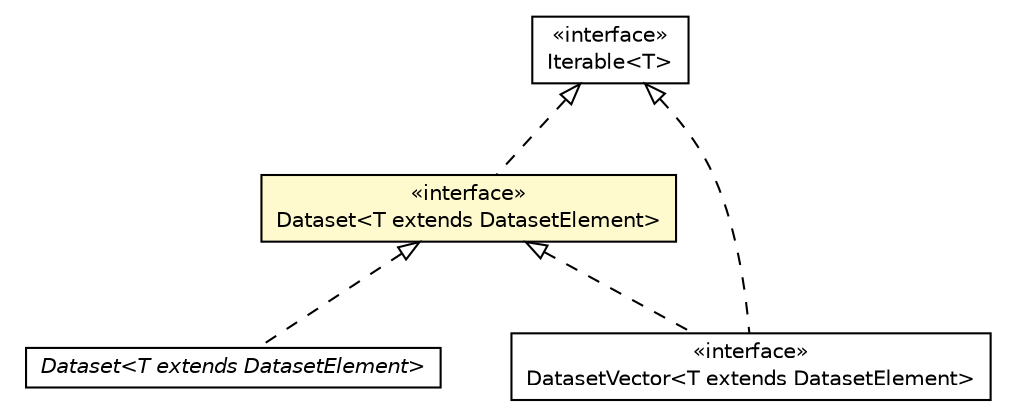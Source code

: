 #!/usr/local/bin/dot
#
# Class diagram 
# Generated by UMLGraph version 5.2 (http://www.umlgraph.org/)
#

digraph G {
	edge [fontname="Helvetica",fontsize=10,labelfontname="Helvetica",labelfontsize=10];
	node [fontname="Helvetica",fontsize=10,shape=plaintext];
	nodesep=0.25;
	ranksep=0.5;
	// it.unica.foresee.datasets.Dataset<T extends it.unica.foresee.datasets.interfaces.DatasetElement>
	c1707 [label=<<table title="it.unica.foresee.datasets.Dataset" border="0" cellborder="1" cellspacing="0" cellpadding="2" port="p" href="../Dataset.html">
		<tr><td><table border="0" cellspacing="0" cellpadding="1">
<tr><td align="center" balign="center"><font face="Helvetica-Oblique"> Dataset&lt;T extends DatasetElement&gt; </font></td></tr>
		</table></td></tr>
		</table>>, fontname="Helvetica", fontcolor="black", fontsize=10.0];
	// it.unica.foresee.datasets.interfaces.Dataset<T extends it.unica.foresee.datasets.interfaces.DatasetElement>
	c1716 [label=<<table title="it.unica.foresee.datasets.interfaces.Dataset" border="0" cellborder="1" cellspacing="0" cellpadding="2" port="p" bgcolor="lemonChiffon" href="./Dataset.html">
		<tr><td><table border="0" cellspacing="0" cellpadding="1">
<tr><td align="center" balign="center"> &#171;interface&#187; </td></tr>
<tr><td align="center" balign="center"> Dataset&lt;T extends DatasetElement&gt; </td></tr>
		</table></td></tr>
		</table>>, fontname="Helvetica", fontcolor="black", fontsize=10.0];
	// it.unica.foresee.datasets.interfaces.DatasetVector<T extends it.unica.foresee.datasets.interfaces.DatasetElement>
	c1717 [label=<<table title="it.unica.foresee.datasets.interfaces.DatasetVector" border="0" cellborder="1" cellspacing="0" cellpadding="2" port="p" href="./DatasetVector.html">
		<tr><td><table border="0" cellspacing="0" cellpadding="1">
<tr><td align="center" balign="center"> &#171;interface&#187; </td></tr>
<tr><td align="center" balign="center"> DatasetVector&lt;T extends DatasetElement&gt; </td></tr>
		</table></td></tr>
		</table>>, fontname="Helvetica", fontcolor="black", fontsize=10.0];
	//it.unica.foresee.datasets.Dataset<T extends it.unica.foresee.datasets.interfaces.DatasetElement> implements it.unica.foresee.datasets.interfaces.Dataset<T extends it.unica.foresee.datasets.interfaces.DatasetElement>
	c1716:p -> c1707:p [dir=back,arrowtail=empty,style=dashed];
	//it.unica.foresee.datasets.interfaces.Dataset<T extends it.unica.foresee.datasets.interfaces.DatasetElement> implements java.lang.Iterable<T>
	c1721:p -> c1716:p [dir=back,arrowtail=empty,style=dashed];
	//it.unica.foresee.datasets.interfaces.DatasetVector<T extends it.unica.foresee.datasets.interfaces.DatasetElement> implements java.lang.Iterable<T>
	c1721:p -> c1717:p [dir=back,arrowtail=empty,style=dashed];
	//it.unica.foresee.datasets.interfaces.DatasetVector<T extends it.unica.foresee.datasets.interfaces.DatasetElement> implements it.unica.foresee.datasets.interfaces.Dataset<T extends it.unica.foresee.datasets.interfaces.DatasetElement>
	c1716:p -> c1717:p [dir=back,arrowtail=empty,style=dashed];
	// java.lang.Iterable<T>
	c1721 [label=<<table title="java.lang.Iterable" border="0" cellborder="1" cellspacing="0" cellpadding="2" port="p" href="http://java.sun.com/j2se/1.4.2/docs/api/java/lang/Iterable.html">
		<tr><td><table border="0" cellspacing="0" cellpadding="1">
<tr><td align="center" balign="center"> &#171;interface&#187; </td></tr>
<tr><td align="center" balign="center"> Iterable&lt;T&gt; </td></tr>
		</table></td></tr>
		</table>>, fontname="Helvetica", fontcolor="black", fontsize=10.0];
}

